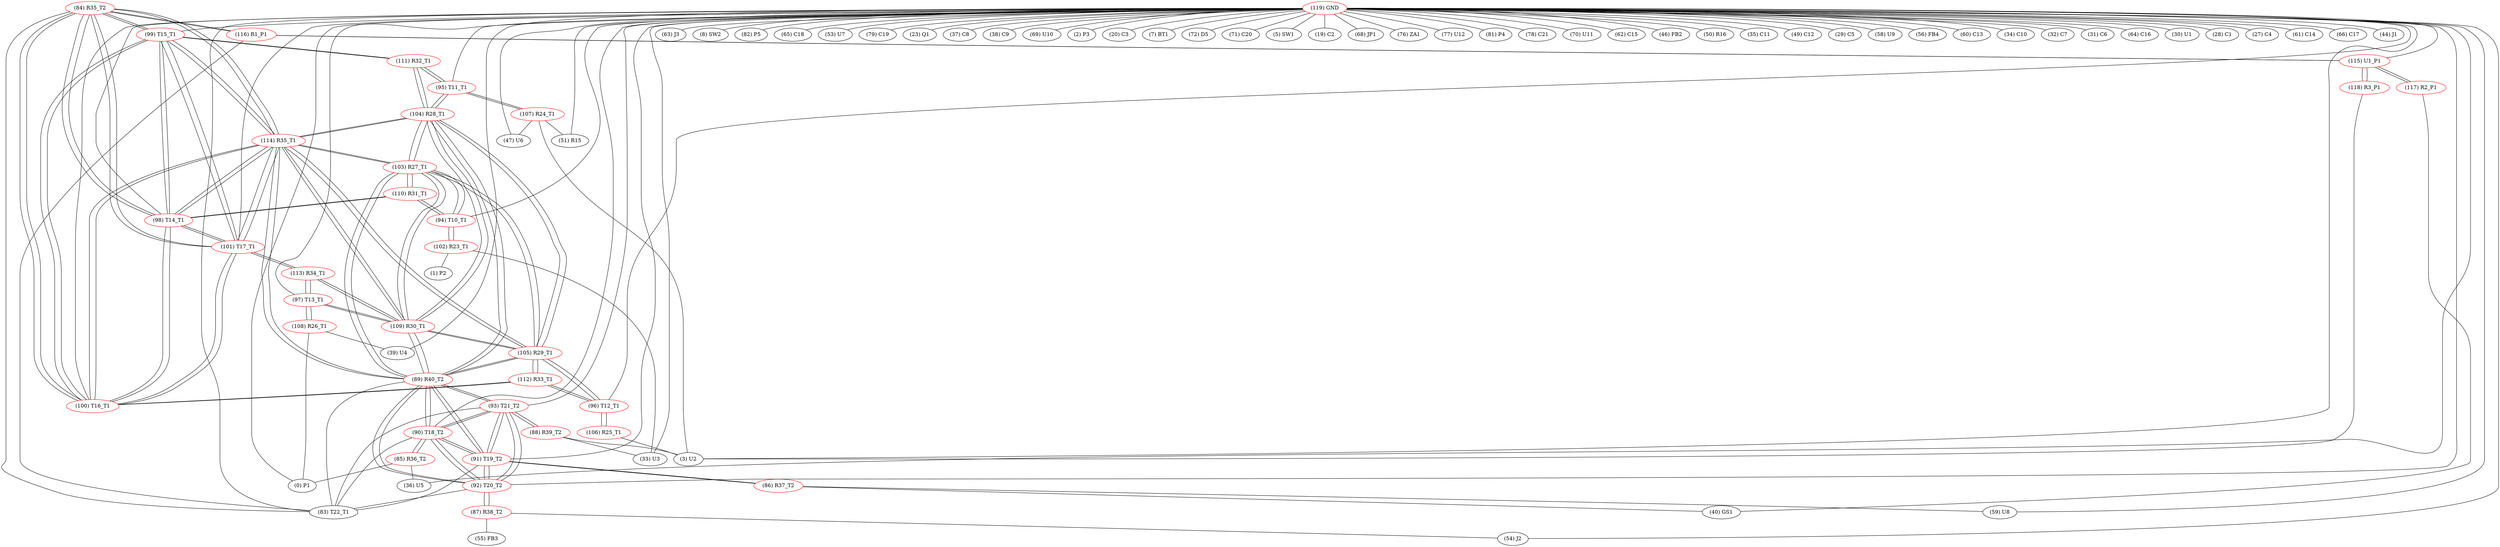 graph {
	84 [label="(84) R35_T2" color=red]
	99 [label="(99) T15_T1"]
	100 [label="(100) T16_T1"]
	98 [label="(98) T14_T1"]
	101 [label="(101) T17_T1"]
	114 [label="(114) R35_T1"]
	116 [label="(116) R1_P1"]
	83 [label="(83) T22_T1"]
	85 [label="(85) R36_T2" color=red]
	36 [label="(36) U5"]
	0 [label="(0) P1"]
	90 [label="(90) T18_T2"]
	86 [label="(86) R37_T2" color=red]
	59 [label="(59) U8"]
	40 [label="(40) GS1"]
	91 [label="(91) T19_T2"]
	87 [label="(87) R38_T2" color=red]
	55 [label="(55) FB3"]
	54 [label="(54) J2"]
	92 [label="(92) T20_T2"]
	88 [label="(88) R39_T2" color=red]
	3 [label="(3) U2"]
	33 [label="(33) U3"]
	93 [label="(93) T21_T2"]
	89 [label="(89) R40_T2" color=red]
	91 [label="(91) T19_T2"]
	92 [label="(92) T20_T2"]
	93 [label="(93) T21_T2"]
	83 [label="(83) T22_T1"]
	90 [label="(90) T18_T2"]
	105 [label="(105) R29_T1"]
	104 [label="(104) R28_T1"]
	109 [label="(109) R30_T1"]
	103 [label="(103) R27_T1"]
	114 [label="(114) R35_T1"]
	90 [label="(90) T18_T2" color=red]
	91 [label="(91) T19_T2"]
	92 [label="(92) T20_T2"]
	93 [label="(93) T21_T2"]
	83 [label="(83) T22_T1"]
	89 [label="(89) R40_T2"]
	85 [label="(85) R36_T2"]
	91 [label="(91) T19_T2" color=red]
	92 [label="(92) T20_T2"]
	93 [label="(93) T21_T2"]
	83 [label="(83) T22_T1"]
	90 [label="(90) T18_T2"]
	89 [label="(89) R40_T2"]
	86 [label="(86) R37_T2"]
	92 [label="(92) T20_T2" color=red]
	91 [label="(91) T19_T2"]
	93 [label="(93) T21_T2"]
	83 [label="(83) T22_T1"]
	90 [label="(90) T18_T2"]
	89 [label="(89) R40_T2"]
	87 [label="(87) R38_T2"]
	93 [label="(93) T21_T2" color=red]
	91 [label="(91) T19_T2"]
	92 [label="(92) T20_T2"]
	83 [label="(83) T22_T1"]
	90 [label="(90) T18_T2"]
	89 [label="(89) R40_T2"]
	88 [label="(88) R39_T2"]
	94 [label="(94) T10_T1" color=red]
	102 [label="(102) R23_T1"]
	103 [label="(103) R27_T1"]
	110 [label="(110) R31_T1"]
	95 [label="(95) T11_T1" color=red]
	107 [label="(107) R24_T1"]
	111 [label="(111) R32_T1"]
	104 [label="(104) R28_T1"]
	96 [label="(96) T12_T1" color=red]
	112 [label="(112) R33_T1"]
	105 [label="(105) R29_T1"]
	106 [label="(106) R25_T1"]
	97 [label="(97) T13_T1" color=red]
	109 [label="(109) R30_T1"]
	113 [label="(113) R34_T1"]
	108 [label="(108) R26_T1"]
	98 [label="(98) T14_T1" color=red]
	99 [label="(99) T15_T1"]
	100 [label="(100) T16_T1"]
	101 [label="(101) T17_T1"]
	84 [label="(84) R35_T2"]
	114 [label="(114) R35_T1"]
	110 [label="(110) R31_T1"]
	99 [label="(99) T15_T1" color=red]
	100 [label="(100) T16_T1"]
	98 [label="(98) T14_T1"]
	101 [label="(101) T17_T1"]
	84 [label="(84) R35_T2"]
	114 [label="(114) R35_T1"]
	111 [label="(111) R32_T1"]
	100 [label="(100) T16_T1" color=red]
	99 [label="(99) T15_T1"]
	98 [label="(98) T14_T1"]
	101 [label="(101) T17_T1"]
	84 [label="(84) R35_T2"]
	114 [label="(114) R35_T1"]
	112 [label="(112) R33_T1"]
	101 [label="(101) T17_T1" color=red]
	99 [label="(99) T15_T1"]
	100 [label="(100) T16_T1"]
	98 [label="(98) T14_T1"]
	84 [label="(84) R35_T2"]
	114 [label="(114) R35_T1"]
	113 [label="(113) R34_T1"]
	102 [label="(102) R23_T1" color=red]
	33 [label="(33) U3"]
	1 [label="(1) P2"]
	94 [label="(94) T10_T1"]
	103 [label="(103) R27_T1" color=red]
	89 [label="(89) R40_T2"]
	105 [label="(105) R29_T1"]
	104 [label="(104) R28_T1"]
	109 [label="(109) R30_T1"]
	114 [label="(114) R35_T1"]
	94 [label="(94) T10_T1"]
	110 [label="(110) R31_T1"]
	104 [label="(104) R28_T1" color=red]
	89 [label="(89) R40_T2"]
	105 [label="(105) R29_T1"]
	109 [label="(109) R30_T1"]
	103 [label="(103) R27_T1"]
	114 [label="(114) R35_T1"]
	111 [label="(111) R32_T1"]
	95 [label="(95) T11_T1"]
	105 [label="(105) R29_T1" color=red]
	89 [label="(89) R40_T2"]
	104 [label="(104) R28_T1"]
	109 [label="(109) R30_T1"]
	103 [label="(103) R27_T1"]
	114 [label="(114) R35_T1"]
	112 [label="(112) R33_T1"]
	96 [label="(96) T12_T1"]
	106 [label="(106) R25_T1" color=red]
	3 [label="(3) U2"]
	96 [label="(96) T12_T1"]
	107 [label="(107) R24_T1" color=red]
	47 [label="(47) U6"]
	51 [label="(51) R15"]
	3 [label="(3) U2"]
	95 [label="(95) T11_T1"]
	108 [label="(108) R26_T1" color=red]
	0 [label="(0) P1"]
	39 [label="(39) U4"]
	97 [label="(97) T13_T1"]
	109 [label="(109) R30_T1" color=red]
	89 [label="(89) R40_T2"]
	105 [label="(105) R29_T1"]
	104 [label="(104) R28_T1"]
	103 [label="(103) R27_T1"]
	114 [label="(114) R35_T1"]
	113 [label="(113) R34_T1"]
	97 [label="(97) T13_T1"]
	110 [label="(110) R31_T1" color=red]
	103 [label="(103) R27_T1"]
	94 [label="(94) T10_T1"]
	98 [label="(98) T14_T1"]
	111 [label="(111) R32_T1" color=red]
	99 [label="(99) T15_T1"]
	95 [label="(95) T11_T1"]
	104 [label="(104) R28_T1"]
	112 [label="(112) R33_T1" color=red]
	100 [label="(100) T16_T1"]
	96 [label="(96) T12_T1"]
	105 [label="(105) R29_T1"]
	113 [label="(113) R34_T1" color=red]
	101 [label="(101) T17_T1"]
	109 [label="(109) R30_T1"]
	97 [label="(97) T13_T1"]
	114 [label="(114) R35_T1" color=red]
	99 [label="(99) T15_T1"]
	100 [label="(100) T16_T1"]
	98 [label="(98) T14_T1"]
	101 [label="(101) T17_T1"]
	84 [label="(84) R35_T2"]
	89 [label="(89) R40_T2"]
	105 [label="(105) R29_T1"]
	104 [label="(104) R28_T1"]
	109 [label="(109) R30_T1"]
	103 [label="(103) R27_T1"]
	115 [label="(115) U1_P1" color=red]
	118 [label="(118) R3_P1"]
	117 [label="(117) R2_P1"]
	116 [label="(116) R1_P1"]
	116 [label="(116) R1_P1" color=red]
	83 [label="(83) T22_T1"]
	84 [label="(84) R35_T2"]
	115 [label="(115) U1_P1"]
	117 [label="(117) R2_P1" color=red]
	40 [label="(40) GS1"]
	115 [label="(115) U1_P1"]
	118 [label="(118) R3_P1" color=red]
	3 [label="(3) U2"]
	115 [label="(115) U1_P1"]
	119 [label="(119) GND" color=red]
	63 [label="(63) J3"]
	8 [label="(8) SW2"]
	0 [label="(0) P1"]
	82 [label="(82) P5"]
	65 [label="(65) C18"]
	53 [label="(53) U7"]
	39 [label="(39) U4"]
	79 [label="(79) C19"]
	23 [label="(23) Q1"]
	37 [label="(37) C8"]
	38 [label="(38) C9"]
	69 [label="(69) U10"]
	36 [label="(36) U5"]
	2 [label="(2) P3"]
	3 [label="(3) U2"]
	20 [label="(20) C3"]
	7 [label="(7) BT1"]
	72 [label="(72) D5"]
	71 [label="(71) C20"]
	5 [label="(5) SW1"]
	19 [label="(19) C2"]
	68 [label="(68) JP1"]
	76 [label="(76) ZA1"]
	77 [label="(77) U12"]
	81 [label="(81) P4"]
	78 [label="(78) C21"]
	70 [label="(70) U11"]
	59 [label="(59) U8"]
	62 [label="(62) C15"]
	46 [label="(46) FB2"]
	50 [label="(50) R16"]
	51 [label="(51) R15"]
	33 [label="(33) U3"]
	35 [label="(35) C11"]
	49 [label="(49) C12"]
	29 [label="(29) C5"]
	58 [label="(58) U9"]
	56 [label="(56) FB4"]
	60 [label="(60) C13"]
	54 [label="(54) J2"]
	34 [label="(34) C10"]
	32 [label="(32) C7"]
	31 [label="(31) C6"]
	64 [label="(64) C16"]
	30 [label="(30) U1"]
	28 [label="(28) C1"]
	27 [label="(27) C4"]
	61 [label="(61) C14"]
	66 [label="(66) C17"]
	44 [label="(44) J1"]
	47 [label="(47) U6"]
	97 [label="(97) T13_T1"]
	90 [label="(90) T18_T2"]
	91 [label="(91) T19_T2"]
	96 [label="(96) T12_T1"]
	99 [label="(99) T15_T1"]
	98 [label="(98) T14_T1"]
	92 [label="(92) T20_T2"]
	93 [label="(93) T21_T2"]
	95 [label="(95) T11_T1"]
	94 [label="(94) T10_T1"]
	83 [label="(83) T22_T1"]
	100 [label="(100) T16_T1"]
	101 [label="(101) T17_T1"]
	115 [label="(115) U1_P1"]
	84 -- 99
	84 -- 100
	84 -- 98
	84 -- 101
	84 -- 114
	84 -- 116
	84 -- 83
	85 -- 36
	85 -- 0
	85 -- 90
	86 -- 59
	86 -- 40
	86 -- 91
	87 -- 55
	87 -- 54
	87 -- 92
	88 -- 3
	88 -- 33
	88 -- 93
	89 -- 91
	89 -- 92
	89 -- 93
	89 -- 83
	89 -- 90
	89 -- 105
	89 -- 104
	89 -- 109
	89 -- 103
	89 -- 114
	90 -- 91
	90 -- 92
	90 -- 93
	90 -- 83
	90 -- 89
	90 -- 85
	91 -- 92
	91 -- 93
	91 -- 83
	91 -- 90
	91 -- 89
	91 -- 86
	92 -- 91
	92 -- 93
	92 -- 83
	92 -- 90
	92 -- 89
	92 -- 87
	93 -- 91
	93 -- 92
	93 -- 83
	93 -- 90
	93 -- 89
	93 -- 88
	94 -- 102
	94 -- 103
	94 -- 110
	95 -- 107
	95 -- 111
	95 -- 104
	96 -- 112
	96 -- 105
	96 -- 106
	97 -- 109
	97 -- 113
	97 -- 108
	98 -- 99
	98 -- 100
	98 -- 101
	98 -- 84
	98 -- 114
	98 -- 110
	99 -- 100
	99 -- 98
	99 -- 101
	99 -- 84
	99 -- 114
	99 -- 111
	100 -- 99
	100 -- 98
	100 -- 101
	100 -- 84
	100 -- 114
	100 -- 112
	101 -- 99
	101 -- 100
	101 -- 98
	101 -- 84
	101 -- 114
	101 -- 113
	102 -- 33
	102 -- 1
	102 -- 94
	103 -- 89
	103 -- 105
	103 -- 104
	103 -- 109
	103 -- 114
	103 -- 94
	103 -- 110
	104 -- 89
	104 -- 105
	104 -- 109
	104 -- 103
	104 -- 114
	104 -- 111
	104 -- 95
	105 -- 89
	105 -- 104
	105 -- 109
	105 -- 103
	105 -- 114
	105 -- 112
	105 -- 96
	106 -- 3
	106 -- 96
	107 -- 47
	107 -- 51
	107 -- 3
	107 -- 95
	108 -- 0
	108 -- 39
	108 -- 97
	109 -- 89
	109 -- 105
	109 -- 104
	109 -- 103
	109 -- 114
	109 -- 113
	109 -- 97
	110 -- 103
	110 -- 94
	110 -- 98
	111 -- 99
	111 -- 95
	111 -- 104
	112 -- 100
	112 -- 96
	112 -- 105
	113 -- 101
	113 -- 109
	113 -- 97
	114 -- 99
	114 -- 100
	114 -- 98
	114 -- 101
	114 -- 84
	114 -- 89
	114 -- 105
	114 -- 104
	114 -- 109
	114 -- 103
	115 -- 118
	115 -- 117
	115 -- 116
	116 -- 83
	116 -- 84
	116 -- 115
	117 -- 40
	117 -- 115
	118 -- 3
	118 -- 115
	119 -- 63
	119 -- 8
	119 -- 0
	119 -- 82
	119 -- 65
	119 -- 53
	119 -- 39
	119 -- 79
	119 -- 23
	119 -- 37
	119 -- 38
	119 -- 69
	119 -- 36
	119 -- 2
	119 -- 3
	119 -- 20
	119 -- 7
	119 -- 72
	119 -- 71
	119 -- 5
	119 -- 19
	119 -- 68
	119 -- 76
	119 -- 77
	119 -- 81
	119 -- 78
	119 -- 70
	119 -- 59
	119 -- 62
	119 -- 46
	119 -- 50
	119 -- 51
	119 -- 33
	119 -- 35
	119 -- 49
	119 -- 29
	119 -- 58
	119 -- 56
	119 -- 60
	119 -- 54
	119 -- 34
	119 -- 32
	119 -- 31
	119 -- 64
	119 -- 30
	119 -- 28
	119 -- 27
	119 -- 61
	119 -- 66
	119 -- 44
	119 -- 47
	119 -- 97
	119 -- 90
	119 -- 91
	119 -- 96
	119 -- 99
	119 -- 98
	119 -- 92
	119 -- 93
	119 -- 95
	119 -- 94
	119 -- 83
	119 -- 100
	119 -- 101
	119 -- 115
}